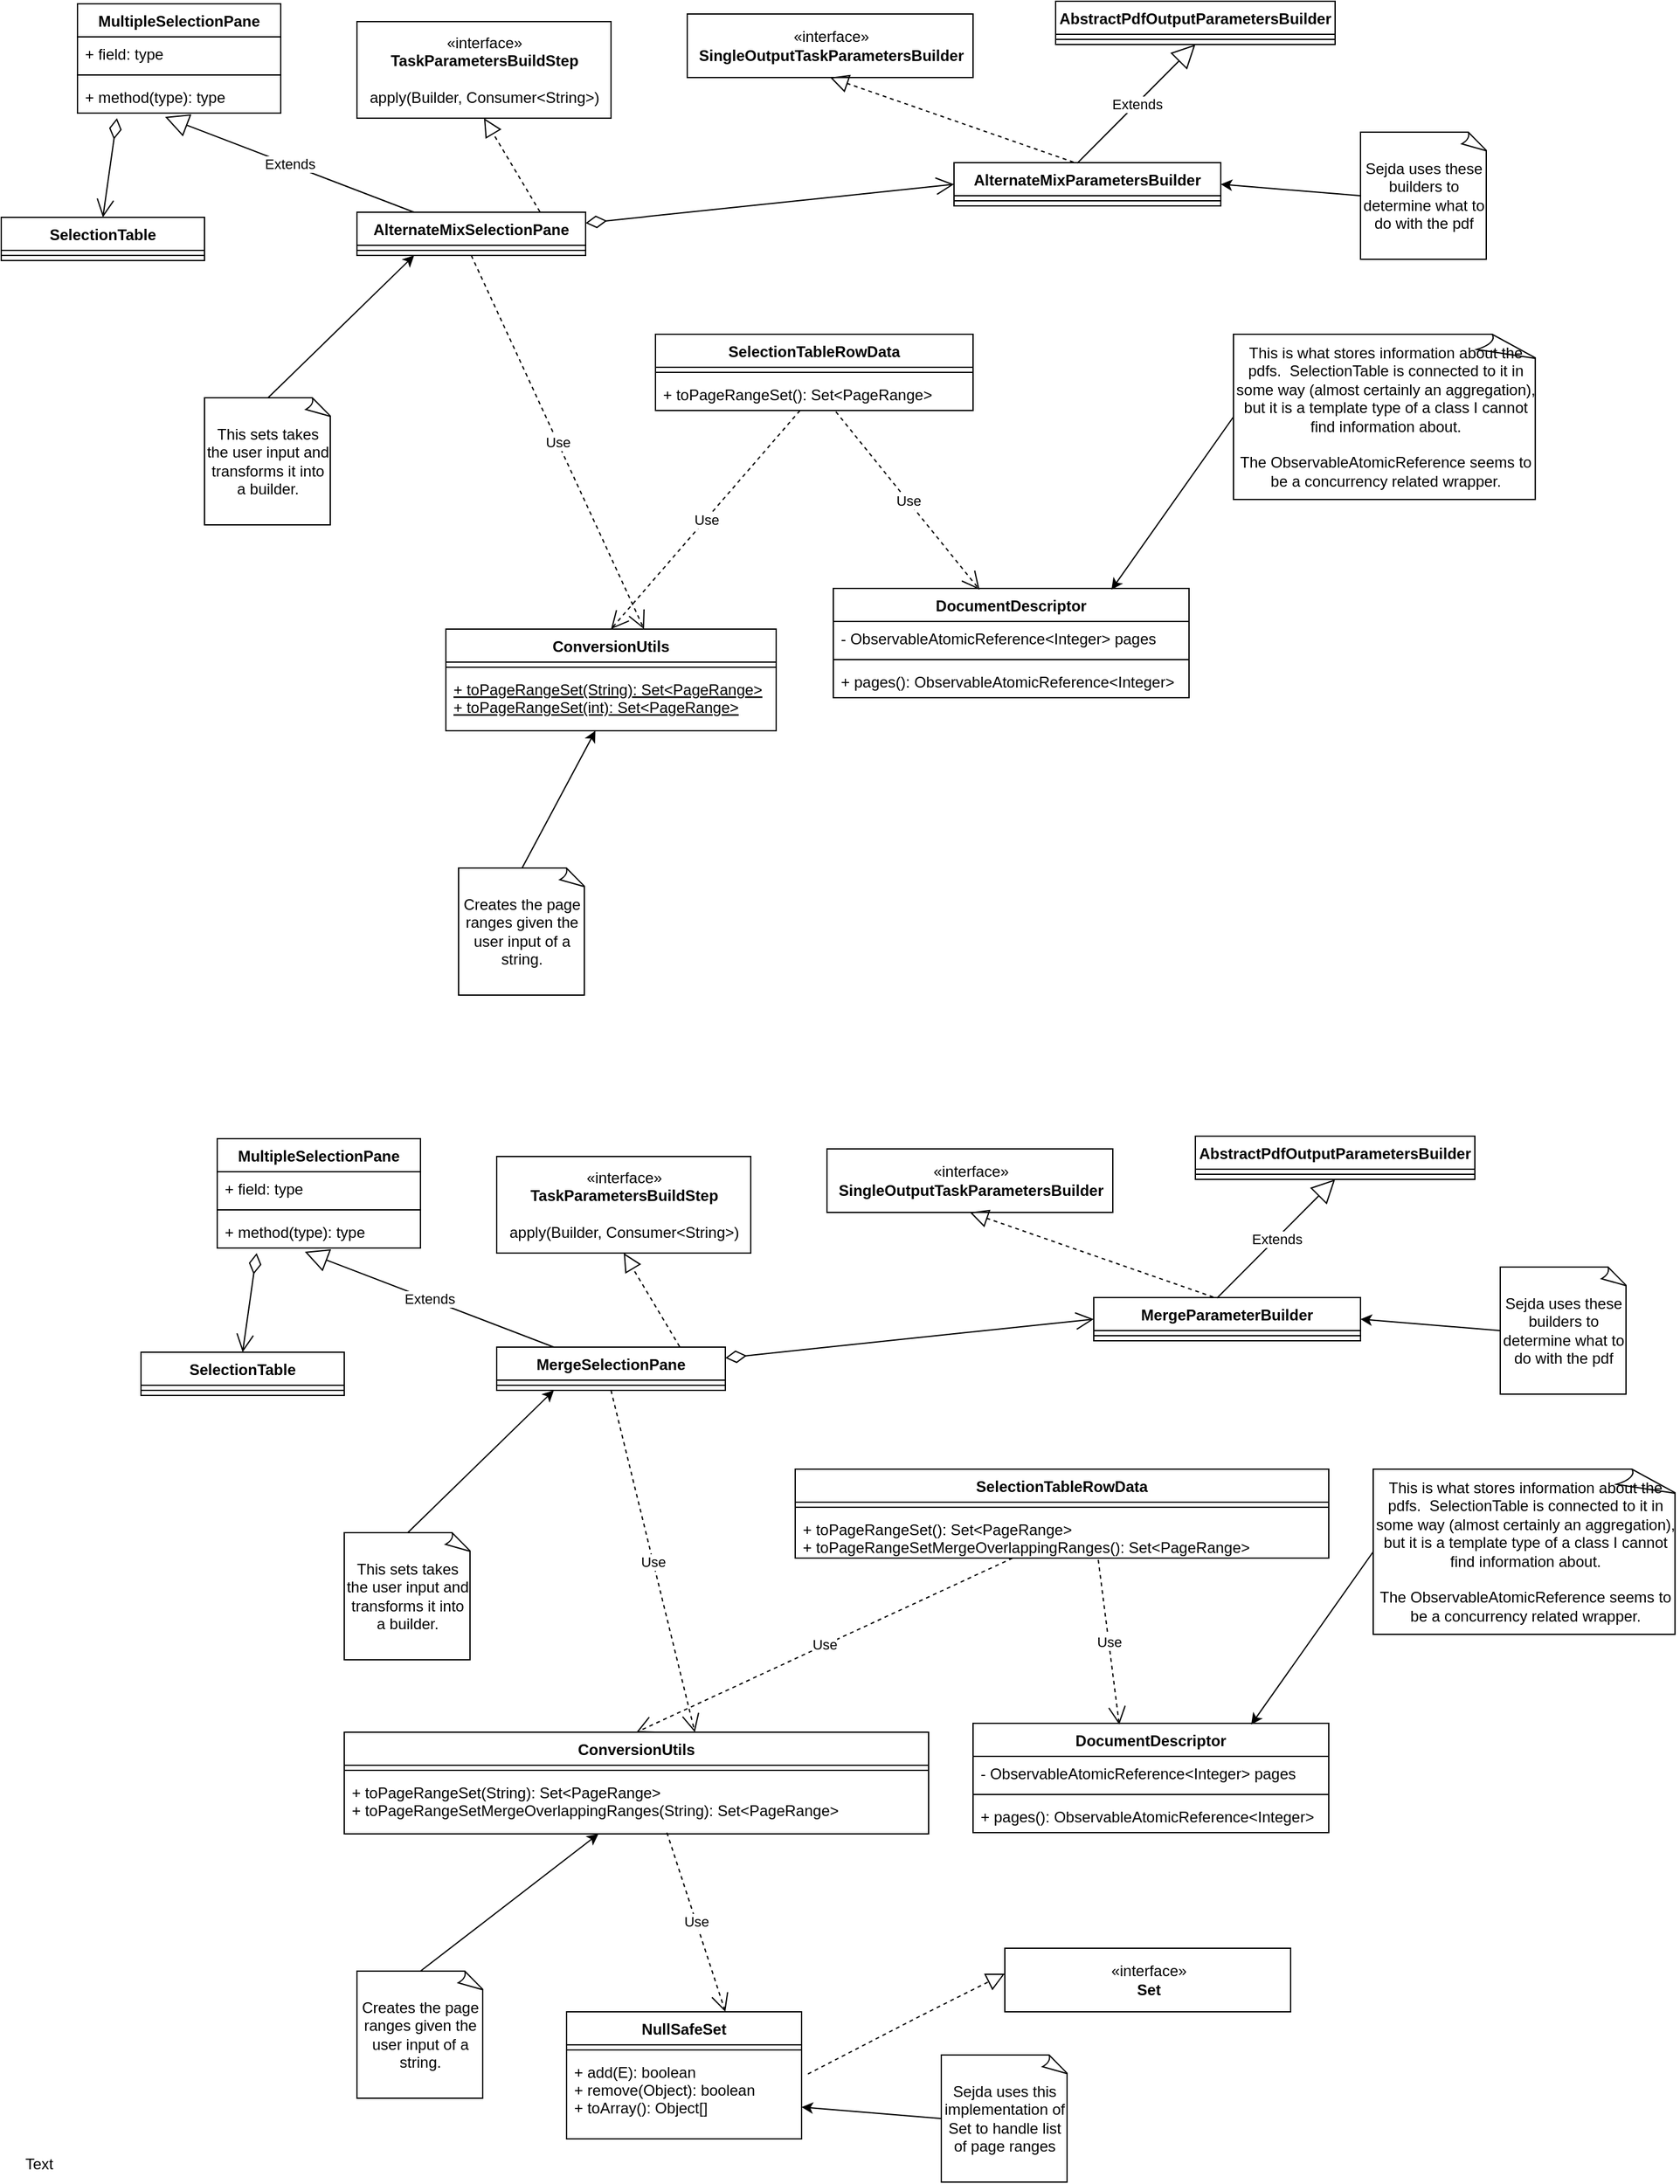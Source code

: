 <mxfile version="10.4.8" type="github"><diagram name="Page-1" id="929967ad-93f9-6ef4-fab6-5d389245f69c"><mxGraphModel dx="1327" dy="778" grid="1" gridSize="10" guides="1" tooltips="1" connect="1" arrows="1" fold="1" page="1" pageScale="1.5" pageWidth="1169" pageHeight="826" background="none" math="0" shadow="0"><root><mxCell id="0" style=";html=1;"/><mxCell id="1" style=";html=1;" parent="0"/><mxCell id="JC7nmYQ6PEICB20EiKwY-1" value="AlternateMixSelectionPane" style="swimlane;fontStyle=1;align=center;verticalAlign=top;childLayout=stackLayout;horizontal=1;startSize=26;horizontalStack=0;resizeParent=1;resizeParentMax=0;resizeLast=0;collapsible=1;marginBottom=0;" parent="1" vertex="1"><mxGeometry x="280" y="254" width="180" height="34" as="geometry"/></mxCell><mxCell id="JC7nmYQ6PEICB20EiKwY-3" value="" style="line;strokeWidth=1;fillColor=none;align=left;verticalAlign=middle;spacingTop=-1;spacingLeft=3;spacingRight=3;rotatable=0;labelPosition=right;points=[];portConstraint=eastwest;" parent="JC7nmYQ6PEICB20EiKwY-1" vertex="1"><mxGeometry y="26" width="180" height="8" as="geometry"/></mxCell><mxCell id="JC7nmYQ6PEICB20EiKwY-5" value="MultipleSelectionPane" style="swimlane;fontStyle=1;align=center;verticalAlign=top;childLayout=stackLayout;horizontal=1;startSize=26;horizontalStack=0;resizeParent=1;resizeParentMax=0;resizeLast=0;collapsible=1;marginBottom=0;" parent="1" vertex="1"><mxGeometry x="60" y="90" width="160" height="86" as="geometry"/></mxCell><mxCell id="JC7nmYQ6PEICB20EiKwY-6" value="+ field: type" style="text;strokeColor=none;fillColor=none;align=left;verticalAlign=top;spacingLeft=4;spacingRight=4;overflow=hidden;rotatable=0;points=[[0,0.5],[1,0.5]];portConstraint=eastwest;" parent="JC7nmYQ6PEICB20EiKwY-5" vertex="1"><mxGeometry y="26" width="160" height="26" as="geometry"/></mxCell><mxCell id="JC7nmYQ6PEICB20EiKwY-7" value="" style="line;strokeWidth=1;fillColor=none;align=left;verticalAlign=middle;spacingTop=-1;spacingLeft=3;spacingRight=3;rotatable=0;labelPosition=right;points=[];portConstraint=eastwest;" parent="JC7nmYQ6PEICB20EiKwY-5" vertex="1"><mxGeometry y="52" width="160" height="8" as="geometry"/></mxCell><mxCell id="JC7nmYQ6PEICB20EiKwY-8" value="+ method(type): type" style="text;strokeColor=none;fillColor=none;align=left;verticalAlign=top;spacingLeft=4;spacingRight=4;overflow=hidden;rotatable=0;points=[[0,0.5],[1,0.5]];portConstraint=eastwest;" parent="JC7nmYQ6PEICB20EiKwY-5" vertex="1"><mxGeometry y="60" width="160" height="26" as="geometry"/></mxCell><mxCell id="JC7nmYQ6PEICB20EiKwY-13" value="AlternateMixParametersBuilder" style="swimlane;fontStyle=1;align=center;verticalAlign=top;childLayout=stackLayout;horizontal=1;startSize=26;horizontalStack=0;resizeParent=1;resizeParentMax=0;resizeLast=0;collapsible=1;marginBottom=0;" parent="1" vertex="1"><mxGeometry x="750" y="215" width="210" height="34" as="geometry"/></mxCell><mxCell id="JC7nmYQ6PEICB20EiKwY-15" value="" style="line;strokeWidth=1;fillColor=none;align=left;verticalAlign=middle;spacingTop=-1;spacingLeft=3;spacingRight=3;rotatable=0;labelPosition=right;points=[];portConstraint=eastwest;" parent="JC7nmYQ6PEICB20EiKwY-13" vertex="1"><mxGeometry y="26" width="210" height="8" as="geometry"/></mxCell><mxCell id="JC7nmYQ6PEICB20EiKwY-21" value="ConversionUtils" style="swimlane;fontStyle=1;align=center;verticalAlign=top;childLayout=stackLayout;horizontal=1;startSize=26;horizontalStack=0;resizeParent=1;resizeParentMax=0;resizeLast=0;collapsible=1;marginBottom=0;" parent="1" vertex="1"><mxGeometry x="350" y="582" width="260" height="80" as="geometry"/></mxCell><mxCell id="JC7nmYQ6PEICB20EiKwY-23" value="" style="line;strokeWidth=1;fillColor=none;align=left;verticalAlign=middle;spacingTop=-1;spacingLeft=3;spacingRight=3;rotatable=0;labelPosition=right;points=[];portConstraint=eastwest;" parent="JC7nmYQ6PEICB20EiKwY-21" vertex="1"><mxGeometry y="26" width="260" height="8" as="geometry"/></mxCell><mxCell id="JC7nmYQ6PEICB20EiKwY-24" value="+ toPageRangeSet(String): Set&lt;PageRange&gt;&#xA;+ toPageRangeSet(int): Set&lt;PageRange&gt;&#xA;" style="text;strokeColor=none;fillColor=none;align=left;verticalAlign=top;spacingLeft=4;spacingRight=4;overflow=hidden;rotatable=0;points=[[0,0.5],[1,0.5]];portConstraint=eastwest;fontStyle=4" parent="JC7nmYQ6PEICB20EiKwY-21" vertex="1"><mxGeometry y="34" width="260" height="46" as="geometry"/></mxCell><mxCell id="JC7nmYQ6PEICB20EiKwY-37" value="AbstractPdfOutputParametersBuilder" style="swimlane;fontStyle=1;align=center;verticalAlign=top;childLayout=stackLayout;horizontal=1;startSize=26;horizontalStack=0;resizeParent=1;resizeParentMax=0;resizeLast=0;collapsible=1;marginBottom=0;" parent="1" vertex="1"><mxGeometry x="830" y="88" width="220" height="34" as="geometry"><mxRectangle x="360" y="387" width="230" height="26" as="alternateBounds"/></mxGeometry></mxCell><mxCell id="JC7nmYQ6PEICB20EiKwY-39" value="" style="line;strokeWidth=1;fillColor=none;align=left;verticalAlign=middle;spacingTop=-1;spacingLeft=3;spacingRight=3;rotatable=0;labelPosition=right;points=[];portConstraint=eastwest;" parent="JC7nmYQ6PEICB20EiKwY-37" vertex="1"><mxGeometry y="26" width="220" height="8" as="geometry"/></mxCell><mxCell id="JC7nmYQ6PEICB20EiKwY-41" value="SelectionTableRowData" style="swimlane;fontStyle=1;align=center;verticalAlign=top;childLayout=stackLayout;horizontal=1;startSize=26;horizontalStack=0;resizeParent=1;resizeParentMax=0;resizeLast=0;collapsible=1;marginBottom=0;" parent="1" vertex="1"><mxGeometry x="515" y="350" width="250" height="60" as="geometry"/></mxCell><mxCell id="JC7nmYQ6PEICB20EiKwY-43" value="" style="line;strokeWidth=1;fillColor=none;align=left;verticalAlign=middle;spacingTop=-1;spacingLeft=3;spacingRight=3;rotatable=0;labelPosition=right;points=[];portConstraint=eastwest;" parent="JC7nmYQ6PEICB20EiKwY-41" vertex="1"><mxGeometry y="26" width="250" height="8" as="geometry"/></mxCell><mxCell id="JC7nmYQ6PEICB20EiKwY-44" value="+ toPageRangeSet(): Set&lt;PageRange&gt;" style="text;strokeColor=none;fillColor=none;align=left;verticalAlign=top;spacingLeft=4;spacingRight=4;overflow=hidden;rotatable=0;points=[[0,0.5],[1,0.5]];portConstraint=eastwest;" parent="JC7nmYQ6PEICB20EiKwY-41" vertex="1"><mxGeometry y="34" width="250" height="26" as="geometry"/></mxCell><mxCell id="JC7nmYQ6PEICB20EiKwY-45" value="SelectionTable" style="swimlane;fontStyle=1;align=center;verticalAlign=top;childLayout=stackLayout;horizontal=1;startSize=26;horizontalStack=0;resizeParent=1;resizeParentMax=0;resizeLast=0;collapsible=1;marginBottom=0;" parent="1" vertex="1"><mxGeometry y="258" width="160" height="34" as="geometry"/></mxCell><mxCell id="JC7nmYQ6PEICB20EiKwY-47" value="" style="line;strokeWidth=1;fillColor=none;align=left;verticalAlign=middle;spacingTop=-1;spacingLeft=3;spacingRight=3;rotatable=0;labelPosition=right;points=[];portConstraint=eastwest;" parent="JC7nmYQ6PEICB20EiKwY-45" vertex="1"><mxGeometry y="26" width="160" height="8" as="geometry"/></mxCell><mxCell id="JC7nmYQ6PEICB20EiKwY-54" value="Extends" style="endArrow=block;endSize=16;endFill=0;html=1;exitX=0.25;exitY=0;exitDx=0;exitDy=0;entryX=0.431;entryY=1.115;entryDx=0;entryDy=0;entryPerimeter=0;" parent="1" source="JC7nmYQ6PEICB20EiKwY-1" target="JC7nmYQ6PEICB20EiKwY-8" edge="1"><mxGeometry width="160" relative="1" as="geometry"><mxPoint x="140" y="770" as="sourcePoint"/><mxPoint x="90" y="260" as="targetPoint"/></mxGeometry></mxCell><mxCell id="JC7nmYQ6PEICB20EiKwY-55" value="«interface»&lt;br&gt;&lt;b&gt;TaskParametersBuildStep&lt;br&gt;&lt;/b&gt;&lt;br&gt;apply(Builder, Consumer&amp;lt;String&amp;gt;)&lt;br&gt;" style="html=1;" parent="1" vertex="1"><mxGeometry x="280" y="104" width="200" height="76" as="geometry"/></mxCell><mxCell id="JC7nmYQ6PEICB20EiKwY-56" value="" style="endArrow=block;dashed=1;endFill=0;endSize=12;html=1;entryX=0.5;entryY=1;entryDx=0;entryDy=0;exitX=0.8;exitY=-0.012;exitDx=0;exitDy=0;exitPerimeter=0;" parent="1" source="JC7nmYQ6PEICB20EiKwY-1" target="JC7nmYQ6PEICB20EiKwY-55" edge="1"><mxGeometry width="160" relative="1" as="geometry"><mxPoint x="220" y="404" as="sourcePoint"/><mxPoint x="380" y="404" as="targetPoint"/></mxGeometry></mxCell><mxCell id="JC7nmYQ6PEICB20EiKwY-57" value="Extends" style="endArrow=block;endSize=16;endFill=0;html=1;exitX=0.462;exitY=0.012;exitDx=0;exitDy=0;entryX=0.5;entryY=1;entryDx=0;entryDy=0;exitPerimeter=0;" parent="1" source="JC7nmYQ6PEICB20EiKwY-13" target="JC7nmYQ6PEICB20EiKwY-37" edge="1"><mxGeometry width="160" relative="1" as="geometry"><mxPoint x="761" y="224.5" as="sourcePoint"/><mxPoint x="911" y="175" as="targetPoint"/></mxGeometry></mxCell><mxCell id="JC7nmYQ6PEICB20EiKwY-58" value="«interface»&lt;br&gt;&lt;b&gt;SingleOutputTaskParametersBuilder&lt;/b&gt;&lt;br&gt;" style="html=1;" parent="1" vertex="1"><mxGeometry x="540" y="98" width="225" height="50" as="geometry"/></mxCell><mxCell id="JC7nmYQ6PEICB20EiKwY-59" value="" style="endArrow=block;dashed=1;endFill=0;endSize=12;html=1;entryX=0.5;entryY=1;entryDx=0;entryDy=0;exitX=0.448;exitY=-0.012;exitDx=0;exitDy=0;exitPerimeter=0;" parent="1" source="JC7nmYQ6PEICB20EiKwY-13" target="JC7nmYQ6PEICB20EiKwY-58" edge="1"><mxGeometry width="160" relative="1" as="geometry"><mxPoint x="828" y="-50" as="sourcePoint"/><mxPoint x="903" y="-135" as="targetPoint"/></mxGeometry></mxCell><mxCell id="JC7nmYQ6PEICB20EiKwY-60" value="Use" style="endArrow=open;endSize=12;dashed=1;html=1;entryX=0.5;entryY=0;entryDx=0;entryDy=0;" parent="1" source="JC7nmYQ6PEICB20EiKwY-44" target="JC7nmYQ6PEICB20EiKwY-21" edge="1"><mxGeometry width="160" relative="1" as="geometry"><mxPoint x="420" y="1110" as="sourcePoint"/><mxPoint x="580" y="1110" as="targetPoint"/></mxGeometry></mxCell><mxCell id="JC7nmYQ6PEICB20EiKwY-61" value="1" style="endArrow=open;html=1;endSize=12;startArrow=diamondThin;startSize=14;startFill=0;align=left;verticalAlign=bottom;exitX=0.194;exitY=1.154;exitDx=0;exitDy=0;exitPerimeter=0;entryX=0.5;entryY=0;entryDx=0;entryDy=0;noLabel=1;fontColor=none;" parent="1" source="JC7nmYQ6PEICB20EiKwY-8" target="JC7nmYQ6PEICB20EiKwY-45" edge="1"><mxGeometry x="-1" y="3" relative="1" as="geometry"><mxPoint x="30" y="552.5" as="sourcePoint"/><mxPoint x="190" y="552.5" as="targetPoint"/></mxGeometry></mxCell><mxCell id="JC7nmYQ6PEICB20EiKwY-64" value="1" style="endArrow=open;html=1;endSize=12;startArrow=diamondThin;startSize=14;startFill=0;align=left;verticalAlign=bottom;exitX=1;exitY=0.25;exitDx=0;exitDy=0;entryX=0;entryY=0.5;entryDx=0;entryDy=0;noLabel=1;fontColor=none;" parent="1" source="JC7nmYQ6PEICB20EiKwY-1" target="JC7nmYQ6PEICB20EiKwY-13" edge="1"><mxGeometry x="-1" y="3" relative="1" as="geometry"><mxPoint x="461" y="308" as="sourcePoint"/><mxPoint x="747" y="266" as="targetPoint"/></mxGeometry></mxCell><mxCell id="JC7nmYQ6PEICB20EiKwY-65" value="Use" style="endArrow=open;endSize=12;dashed=1;html=1;entryX=0.6;entryY=0;entryDx=0;entryDy=0;exitX=0.5;exitY=1;exitDx=0;exitDy=0;entryPerimeter=0;" parent="1" source="JC7nmYQ6PEICB20EiKwY-1" target="JC7nmYQ6PEICB20EiKwY-21" edge="1"><mxGeometry width="160" relative="1" as="geometry"><mxPoint x="368" y="340" as="sourcePoint"/><mxPoint x="490" y="592" as="targetPoint"/></mxGeometry></mxCell><mxCell id="JC7nmYQ6PEICB20EiKwY-66" value="DocumentDescriptor" style="swimlane;fontStyle=1;align=center;verticalAlign=top;childLayout=stackLayout;horizontal=1;startSize=26;horizontalStack=0;resizeParent=1;resizeParentMax=0;resizeLast=0;collapsible=1;marginBottom=0;fontColor=none;" parent="1" vertex="1"><mxGeometry x="655" y="550" width="280" height="86" as="geometry"/></mxCell><mxCell id="JC7nmYQ6PEICB20EiKwY-67" value="- ObservableAtomicReference&lt;Integer&gt; pages" style="text;strokeColor=none;fillColor=none;align=left;verticalAlign=top;spacingLeft=4;spacingRight=4;overflow=hidden;rotatable=0;points=[[0,0.5],[1,0.5]];portConstraint=eastwest;" parent="JC7nmYQ6PEICB20EiKwY-66" vertex="1"><mxGeometry y="26" width="280" height="26" as="geometry"/></mxCell><mxCell id="JC7nmYQ6PEICB20EiKwY-68" value="" style="line;strokeWidth=1;fillColor=none;align=left;verticalAlign=middle;spacingTop=-1;spacingLeft=3;spacingRight=3;rotatable=0;labelPosition=right;points=[];portConstraint=eastwest;" parent="JC7nmYQ6PEICB20EiKwY-66" vertex="1"><mxGeometry y="52" width="280" height="8" as="geometry"/></mxCell><mxCell id="JC7nmYQ6PEICB20EiKwY-69" value="+ pages(): ObservableAtomicReference&lt;Integer&gt;" style="text;strokeColor=none;fillColor=none;align=left;verticalAlign=top;spacingLeft=4;spacingRight=4;overflow=hidden;rotatable=0;points=[[0,0.5],[1,0.5]];portConstraint=eastwest;" parent="JC7nmYQ6PEICB20EiKwY-66" vertex="1"><mxGeometry y="60" width="280" height="26" as="geometry"/></mxCell><mxCell id="JC7nmYQ6PEICB20EiKwY-70" value="Use" style="endArrow=open;endSize=12;dashed=1;html=1;entryX=0.411;entryY=0.012;entryDx=0;entryDy=0;exitX=0.568;exitY=1.038;exitDx=0;exitDy=0;exitPerimeter=0;entryPerimeter=0;" parent="1" source="JC7nmYQ6PEICB20EiKwY-44" target="JC7nmYQ6PEICB20EiKwY-66" edge="1"><mxGeometry width="160" relative="1" as="geometry"><mxPoint x="638.757" y="420" as="sourcePoint"/><mxPoint x="490" y="592" as="targetPoint"/></mxGeometry></mxCell><mxCell id="JC7nmYQ6PEICB20EiKwY-72" style="edgeStyle=none;rounded=0;orthogonalLoop=1;jettySize=auto;html=1;exitX=0;exitY=0.5;exitDx=0;exitDy=0;exitPerimeter=0;entryX=1;entryY=0.5;entryDx=0;entryDy=0;fontColor=none;" parent="1" source="JC7nmYQ6PEICB20EiKwY-71" target="JC7nmYQ6PEICB20EiKwY-13" edge="1"><mxGeometry relative="1" as="geometry"/></mxCell><mxCell id="JC7nmYQ6PEICB20EiKwY-71" value="Sejda uses these builders to determine what to do with the pdf" style="whiteSpace=wrap;html=1;shape=mxgraph.basic.document;fontColor=none;" parent="1" vertex="1"><mxGeometry x="1070" y="191" width="100" height="100" as="geometry"/></mxCell><mxCell id="JC7nmYQ6PEICB20EiKwY-74" style="edgeStyle=none;rounded=0;orthogonalLoop=1;jettySize=auto;html=1;exitX=0.5;exitY=0;exitDx=0;exitDy=0;exitPerimeter=0;entryX=0.25;entryY=1;entryDx=0;entryDy=0;fontColor=none;" parent="1" source="JC7nmYQ6PEICB20EiKwY-73" target="JC7nmYQ6PEICB20EiKwY-1" edge="1"><mxGeometry relative="1" as="geometry"/></mxCell><mxCell id="JC7nmYQ6PEICB20EiKwY-73" value="This sets takes the user input and transforms it into a builder." style="whiteSpace=wrap;html=1;shape=mxgraph.basic.document;fontColor=none;" parent="1" vertex="1"><mxGeometry x="160" y="400" width="100" height="100" as="geometry"/></mxCell><mxCell id="JC7nmYQ6PEICB20EiKwY-76" style="edgeStyle=none;rounded=0;orthogonalLoop=1;jettySize=auto;html=1;exitX=0;exitY=0.5;exitDx=0;exitDy=0;exitPerimeter=0;entryX=0.782;entryY=0.012;entryDx=0;entryDy=0;fontColor=none;entryPerimeter=0;" parent="1" source="JC7nmYQ6PEICB20EiKwY-75" target="JC7nmYQ6PEICB20EiKwY-66" edge="1"><mxGeometry relative="1" as="geometry"/></mxCell><mxCell id="JC7nmYQ6PEICB20EiKwY-75" value="This is what stores information about the pdfs.&amp;nbsp; SelectionTable is connected to it in some way (almost certainly an aggregation), but it is a template type of a class I cannot find information about.&lt;br&gt;&lt;br&gt;The ObservableAtomicReference seems to be a concurrency related wrapper.&lt;br&gt;" style="whiteSpace=wrap;html=1;shape=mxgraph.basic.document;fontColor=none;" parent="1" vertex="1"><mxGeometry x="970" y="350" width="240" height="130" as="geometry"/></mxCell><mxCell id="JC7nmYQ6PEICB20EiKwY-78" style="edgeStyle=none;rounded=0;orthogonalLoop=1;jettySize=auto;html=1;exitX=0.5;exitY=0;exitDx=0;exitDy=0;exitPerimeter=0;fontColor=none;" parent="1" source="JC7nmYQ6PEICB20EiKwY-77" target="JC7nmYQ6PEICB20EiKwY-24" edge="1"><mxGeometry relative="1" as="geometry"/></mxCell><mxCell id="JC7nmYQ6PEICB20EiKwY-77" value="Creates the page ranges given the user input of a string." style="whiteSpace=wrap;html=1;shape=mxgraph.basic.document;fontColor=none;" parent="1" vertex="1"><mxGeometry x="360" y="770" width="100" height="100" as="geometry"/></mxCell><mxCell id="M6tU0hinmcNkFnvBd7U7-1" value="MergeSelectionPane" style="swimlane;fontStyle=1;align=center;verticalAlign=top;childLayout=stackLayout;horizontal=1;startSize=26;horizontalStack=0;resizeParent=1;resizeParentMax=0;resizeLast=0;collapsible=1;marginBottom=0;" parent="1" vertex="1"><mxGeometry x="390" y="1147" width="180" height="34" as="geometry"><mxRectangle x="390" y="1147" width="160" height="26" as="alternateBounds"/></mxGeometry></mxCell><mxCell id="M6tU0hinmcNkFnvBd7U7-2" value="" style="line;strokeWidth=1;fillColor=none;align=left;verticalAlign=middle;spacingTop=-1;spacingLeft=3;spacingRight=3;rotatable=0;labelPosition=right;points=[];portConstraint=eastwest;" parent="M6tU0hinmcNkFnvBd7U7-1" vertex="1"><mxGeometry y="26" width="180" height="8" as="geometry"/></mxCell><mxCell id="M6tU0hinmcNkFnvBd7U7-3" value="MultipleSelectionPane" style="swimlane;fontStyle=1;align=center;verticalAlign=top;childLayout=stackLayout;horizontal=1;startSize=26;horizontalStack=0;resizeParent=1;resizeParentMax=0;resizeLast=0;collapsible=1;marginBottom=0;" parent="1" vertex="1"><mxGeometry x="170" y="983" width="160" height="86" as="geometry"/></mxCell><mxCell id="M6tU0hinmcNkFnvBd7U7-4" value="+ field: type" style="text;strokeColor=none;fillColor=none;align=left;verticalAlign=top;spacingLeft=4;spacingRight=4;overflow=hidden;rotatable=0;points=[[0,0.5],[1,0.5]];portConstraint=eastwest;" parent="M6tU0hinmcNkFnvBd7U7-3" vertex="1"><mxGeometry y="26" width="160" height="26" as="geometry"/></mxCell><mxCell id="M6tU0hinmcNkFnvBd7U7-5" value="" style="line;strokeWidth=1;fillColor=none;align=left;verticalAlign=middle;spacingTop=-1;spacingLeft=3;spacingRight=3;rotatable=0;labelPosition=right;points=[];portConstraint=eastwest;" parent="M6tU0hinmcNkFnvBd7U7-3" vertex="1"><mxGeometry y="52" width="160" height="8" as="geometry"/></mxCell><mxCell id="M6tU0hinmcNkFnvBd7U7-6" value="+ method(type): type" style="text;strokeColor=none;fillColor=none;align=left;verticalAlign=top;spacingLeft=4;spacingRight=4;overflow=hidden;rotatable=0;points=[[0,0.5],[1,0.5]];portConstraint=eastwest;" parent="M6tU0hinmcNkFnvBd7U7-3" vertex="1"><mxGeometry y="60" width="160" height="26" as="geometry"/></mxCell><mxCell id="M6tU0hinmcNkFnvBd7U7-7" value="MergeParameterBuilder" style="swimlane;fontStyle=1;align=center;verticalAlign=top;childLayout=stackLayout;horizontal=1;startSize=26;horizontalStack=0;resizeParent=1;resizeParentMax=0;resizeLast=0;collapsible=1;marginBottom=0;" parent="1" vertex="1"><mxGeometry x="860" y="1108" width="210" height="34" as="geometry"/></mxCell><mxCell id="M6tU0hinmcNkFnvBd7U7-8" value="" style="line;strokeWidth=1;fillColor=none;align=left;verticalAlign=middle;spacingTop=-1;spacingLeft=3;spacingRight=3;rotatable=0;labelPosition=right;points=[];portConstraint=eastwest;" parent="M6tU0hinmcNkFnvBd7U7-7" vertex="1"><mxGeometry y="26" width="210" height="8" as="geometry"/></mxCell><mxCell id="M6tU0hinmcNkFnvBd7U7-9" value="ConversionUtils" style="swimlane;fontStyle=1;align=center;verticalAlign=top;childLayout=stackLayout;horizontal=1;startSize=26;horizontalStack=0;resizeParent=1;resizeParentMax=0;resizeLast=0;collapsible=1;marginBottom=0;" parent="1" vertex="1"><mxGeometry x="270" y="1450" width="460" height="80" as="geometry"/></mxCell><mxCell id="M6tU0hinmcNkFnvBd7U7-10" value="" style="line;strokeWidth=1;fillColor=none;align=left;verticalAlign=middle;spacingTop=-1;spacingLeft=3;spacingRight=3;rotatable=0;labelPosition=right;points=[];portConstraint=eastwest;" parent="M6tU0hinmcNkFnvBd7U7-9" vertex="1"><mxGeometry y="26" width="460" height="8" as="geometry"/></mxCell><mxCell id="M6tU0hinmcNkFnvBd7U7-11" value="+ toPageRangeSet(String): Set&lt;PageRange&gt;&#xA;+ toPageRangeSetMergeOverlappingRanges(String): Set&lt;PageRange&gt;&#xA;" style="text;strokeColor=none;fillColor=none;align=left;verticalAlign=top;spacingLeft=4;spacingRight=4;overflow=hidden;rotatable=0;points=[[0,0.5],[1,0.5]];portConstraint=eastwest;fontStyle=0" parent="M6tU0hinmcNkFnvBd7U7-9" vertex="1"><mxGeometry y="34" width="460" height="46" as="geometry"/></mxCell><mxCell id="M6tU0hinmcNkFnvBd7U7-12" value="AbstractPdfOutputParametersBuilder" style="swimlane;fontStyle=1;align=center;verticalAlign=top;childLayout=stackLayout;horizontal=1;startSize=26;horizontalStack=0;resizeParent=1;resizeParentMax=0;resizeLast=0;collapsible=1;marginBottom=0;" parent="1" vertex="1"><mxGeometry x="940" y="981" width="220" height="34" as="geometry"><mxRectangle x="360" y="387" width="230" height="26" as="alternateBounds"/></mxGeometry></mxCell><mxCell id="M6tU0hinmcNkFnvBd7U7-13" value="" style="line;strokeWidth=1;fillColor=none;align=left;verticalAlign=middle;spacingTop=-1;spacingLeft=3;spacingRight=3;rotatable=0;labelPosition=right;points=[];portConstraint=eastwest;" parent="M6tU0hinmcNkFnvBd7U7-12" vertex="1"><mxGeometry y="26" width="220" height="8" as="geometry"/></mxCell><mxCell id="M6tU0hinmcNkFnvBd7U7-14" value="SelectionTableRowData" style="swimlane;fontStyle=1;align=center;verticalAlign=top;childLayout=stackLayout;horizontal=1;startSize=26;horizontalStack=0;resizeParent=1;resizeParentMax=0;resizeLast=0;collapsible=1;marginBottom=0;" parent="1" vertex="1"><mxGeometry x="625" y="1243" width="420" height="70" as="geometry"/></mxCell><mxCell id="M6tU0hinmcNkFnvBd7U7-15" value="" style="line;strokeWidth=1;fillColor=none;align=left;verticalAlign=middle;spacingTop=-1;spacingLeft=3;spacingRight=3;rotatable=0;labelPosition=right;points=[];portConstraint=eastwest;" parent="M6tU0hinmcNkFnvBd7U7-14" vertex="1"><mxGeometry y="26" width="420" height="8" as="geometry"/></mxCell><mxCell id="M6tU0hinmcNkFnvBd7U7-16" value="+ toPageRangeSet(): Set&lt;PageRange&gt;&#xA;+ toPageRangeSetMergeOverlappingRanges(): Set&lt;PageRange&gt;" style="text;strokeColor=none;fillColor=none;align=left;verticalAlign=top;spacingLeft=4;spacingRight=4;overflow=hidden;rotatable=0;points=[[0,0.5],[1,0.5]];portConstraint=eastwest;" parent="M6tU0hinmcNkFnvBd7U7-14" vertex="1"><mxGeometry y="34" width="420" height="36" as="geometry"/></mxCell><mxCell id="M6tU0hinmcNkFnvBd7U7-17" value="SelectionTable" style="swimlane;fontStyle=1;align=center;verticalAlign=top;childLayout=stackLayout;horizontal=1;startSize=26;horizontalStack=0;resizeParent=1;resizeParentMax=0;resizeLast=0;collapsible=1;marginBottom=0;" parent="1" vertex="1"><mxGeometry x="110" y="1151" width="160" height="34" as="geometry"/></mxCell><mxCell id="M6tU0hinmcNkFnvBd7U7-18" value="" style="line;strokeWidth=1;fillColor=none;align=left;verticalAlign=middle;spacingTop=-1;spacingLeft=3;spacingRight=3;rotatable=0;labelPosition=right;points=[];portConstraint=eastwest;" parent="M6tU0hinmcNkFnvBd7U7-17" vertex="1"><mxGeometry y="26" width="160" height="8" as="geometry"/></mxCell><mxCell id="M6tU0hinmcNkFnvBd7U7-19" value="Extends" style="endArrow=block;endSize=16;endFill=0;html=1;exitX=0.25;exitY=0;exitDx=0;exitDy=0;entryX=0.431;entryY=1.115;entryDx=0;entryDy=0;entryPerimeter=0;" parent="1" source="M6tU0hinmcNkFnvBd7U7-1" target="M6tU0hinmcNkFnvBd7U7-6" edge="1"><mxGeometry width="160" relative="1" as="geometry"><mxPoint x="250" y="1663" as="sourcePoint"/><mxPoint x="200" y="1153" as="targetPoint"/></mxGeometry></mxCell><mxCell id="M6tU0hinmcNkFnvBd7U7-20" value="«interface»&lt;br&gt;&lt;b&gt;TaskParametersBuildStep&lt;br&gt;&lt;/b&gt;&lt;br&gt;apply(Builder, Consumer&amp;lt;String&amp;gt;)&lt;br&gt;" style="html=1;" parent="1" vertex="1"><mxGeometry x="390" y="997" width="200" height="76" as="geometry"/></mxCell><mxCell id="M6tU0hinmcNkFnvBd7U7-21" value="" style="endArrow=block;dashed=1;endFill=0;endSize=12;html=1;entryX=0.5;entryY=1;entryDx=0;entryDy=0;exitX=0.8;exitY=-0.012;exitDx=0;exitDy=0;exitPerimeter=0;" parent="1" source="M6tU0hinmcNkFnvBd7U7-1" target="M6tU0hinmcNkFnvBd7U7-20" edge="1"><mxGeometry width="160" relative="1" as="geometry"><mxPoint x="330" y="1297" as="sourcePoint"/><mxPoint x="490" y="1297" as="targetPoint"/></mxGeometry></mxCell><mxCell id="M6tU0hinmcNkFnvBd7U7-22" value="Extends" style="endArrow=block;endSize=16;endFill=0;html=1;exitX=0.462;exitY=0.012;exitDx=0;exitDy=0;entryX=0.5;entryY=1;entryDx=0;entryDy=0;exitPerimeter=0;" parent="1" source="M6tU0hinmcNkFnvBd7U7-7" target="M6tU0hinmcNkFnvBd7U7-12" edge="1"><mxGeometry width="160" relative="1" as="geometry"><mxPoint x="871" y="1117.5" as="sourcePoint"/><mxPoint x="1021" y="1068" as="targetPoint"/></mxGeometry></mxCell><mxCell id="M6tU0hinmcNkFnvBd7U7-23" value="«interface»&lt;br&gt;&lt;b&gt;SingleOutputTaskParametersBuilder&lt;/b&gt;&lt;br&gt;" style="html=1;" parent="1" vertex="1"><mxGeometry x="650" y="991" width="225" height="50" as="geometry"/></mxCell><mxCell id="M6tU0hinmcNkFnvBd7U7-24" value="" style="endArrow=block;dashed=1;endFill=0;endSize=12;html=1;entryX=0.5;entryY=1;entryDx=0;entryDy=0;exitX=0.448;exitY=-0.012;exitDx=0;exitDy=0;exitPerimeter=0;" parent="1" source="M6tU0hinmcNkFnvBd7U7-7" target="M6tU0hinmcNkFnvBd7U7-23" edge="1"><mxGeometry width="160" relative="1" as="geometry"><mxPoint x="938" y="843" as="sourcePoint"/><mxPoint x="1013" y="758" as="targetPoint"/></mxGeometry></mxCell><mxCell id="M6tU0hinmcNkFnvBd7U7-25" value="Use" style="endArrow=open;endSize=12;dashed=1;html=1;entryX=0.5;entryY=0;entryDx=0;entryDy=0;" parent="1" source="M6tU0hinmcNkFnvBd7U7-16" target="M6tU0hinmcNkFnvBd7U7-9" edge="1"><mxGeometry width="160" relative="1" as="geometry"><mxPoint x="530" y="2003" as="sourcePoint"/><mxPoint x="690" y="2003" as="targetPoint"/></mxGeometry></mxCell><mxCell id="M6tU0hinmcNkFnvBd7U7-26" value="1" style="endArrow=open;html=1;endSize=12;startArrow=diamondThin;startSize=14;startFill=0;align=left;verticalAlign=bottom;exitX=0.194;exitY=1.154;exitDx=0;exitDy=0;exitPerimeter=0;entryX=0.5;entryY=0;entryDx=0;entryDy=0;noLabel=1;fontColor=none;" parent="1" source="M6tU0hinmcNkFnvBd7U7-6" target="M6tU0hinmcNkFnvBd7U7-17" edge="1"><mxGeometry x="-1" y="3" relative="1" as="geometry"><mxPoint x="140" y="1445.5" as="sourcePoint"/><mxPoint x="300" y="1445.5" as="targetPoint"/></mxGeometry></mxCell><mxCell id="M6tU0hinmcNkFnvBd7U7-27" value="1" style="endArrow=open;html=1;endSize=12;startArrow=diamondThin;startSize=14;startFill=0;align=left;verticalAlign=bottom;exitX=1;exitY=0.25;exitDx=0;exitDy=0;entryX=0;entryY=0.5;entryDx=0;entryDy=0;noLabel=1;fontColor=none;" parent="1" source="M6tU0hinmcNkFnvBd7U7-1" target="M6tU0hinmcNkFnvBd7U7-7" edge="1"><mxGeometry x="-1" y="3" relative="1" as="geometry"><mxPoint x="571" y="1201" as="sourcePoint"/><mxPoint x="857" y="1159" as="targetPoint"/></mxGeometry></mxCell><mxCell id="M6tU0hinmcNkFnvBd7U7-28" value="Use" style="endArrow=open;endSize=12;dashed=1;html=1;entryX=0.6;entryY=0;entryDx=0;entryDy=0;exitX=0.5;exitY=1;exitDx=0;exitDy=0;entryPerimeter=0;" parent="1" source="M6tU0hinmcNkFnvBd7U7-1" target="M6tU0hinmcNkFnvBd7U7-9" edge="1"><mxGeometry width="160" relative="1" as="geometry"><mxPoint x="478" y="1233" as="sourcePoint"/><mxPoint x="600" y="1485" as="targetPoint"/></mxGeometry></mxCell><mxCell id="M6tU0hinmcNkFnvBd7U7-29" value="DocumentDescriptor" style="swimlane;fontStyle=1;align=center;verticalAlign=top;childLayout=stackLayout;horizontal=1;startSize=26;horizontalStack=0;resizeParent=1;resizeParentMax=0;resizeLast=0;collapsible=1;marginBottom=0;fontColor=none;" parent="1" vertex="1"><mxGeometry x="765" y="1443" width="280" height="86" as="geometry"/></mxCell><mxCell id="M6tU0hinmcNkFnvBd7U7-30" value="- ObservableAtomicReference&lt;Integer&gt; pages" style="text;strokeColor=none;fillColor=none;align=left;verticalAlign=top;spacingLeft=4;spacingRight=4;overflow=hidden;rotatable=0;points=[[0,0.5],[1,0.5]];portConstraint=eastwest;" parent="M6tU0hinmcNkFnvBd7U7-29" vertex="1"><mxGeometry y="26" width="280" height="26" as="geometry"/></mxCell><mxCell id="M6tU0hinmcNkFnvBd7U7-31" value="" style="line;strokeWidth=1;fillColor=none;align=left;verticalAlign=middle;spacingTop=-1;spacingLeft=3;spacingRight=3;rotatable=0;labelPosition=right;points=[];portConstraint=eastwest;" parent="M6tU0hinmcNkFnvBd7U7-29" vertex="1"><mxGeometry y="52" width="280" height="8" as="geometry"/></mxCell><mxCell id="M6tU0hinmcNkFnvBd7U7-32" value="+ pages(): ObservableAtomicReference&lt;Integer&gt;" style="text;strokeColor=none;fillColor=none;align=left;verticalAlign=top;spacingLeft=4;spacingRight=4;overflow=hidden;rotatable=0;points=[[0,0.5],[1,0.5]];portConstraint=eastwest;" parent="M6tU0hinmcNkFnvBd7U7-29" vertex="1"><mxGeometry y="60" width="280" height="26" as="geometry"/></mxCell><mxCell id="M6tU0hinmcNkFnvBd7U7-33" value="Use" style="endArrow=open;endSize=12;dashed=1;html=1;entryX=0.411;entryY=0.012;entryDx=0;entryDy=0;exitX=0.568;exitY=1.038;exitDx=0;exitDy=0;exitPerimeter=0;entryPerimeter=0;" parent="1" source="M6tU0hinmcNkFnvBd7U7-16" target="M6tU0hinmcNkFnvBd7U7-29" edge="1"><mxGeometry width="160" relative="1" as="geometry"><mxPoint x="748.757" y="1313" as="sourcePoint"/><mxPoint x="600" y="1485" as="targetPoint"/></mxGeometry></mxCell><mxCell id="M6tU0hinmcNkFnvBd7U7-34" style="edgeStyle=none;rounded=0;orthogonalLoop=1;jettySize=auto;html=1;exitX=0;exitY=0.5;exitDx=0;exitDy=0;exitPerimeter=0;entryX=1;entryY=0.5;entryDx=0;entryDy=0;fontColor=none;" parent="1" source="M6tU0hinmcNkFnvBd7U7-35" target="M6tU0hinmcNkFnvBd7U7-7" edge="1"><mxGeometry relative="1" as="geometry"/></mxCell><mxCell id="M6tU0hinmcNkFnvBd7U7-35" value="Sejda uses these builders to determine what to do with the pdf" style="whiteSpace=wrap;html=1;shape=mxgraph.basic.document;fontColor=none;" parent="1" vertex="1"><mxGeometry x="1180" y="1084" width="100" height="100" as="geometry"/></mxCell><mxCell id="M6tU0hinmcNkFnvBd7U7-36" style="edgeStyle=none;rounded=0;orthogonalLoop=1;jettySize=auto;html=1;exitX=0.5;exitY=0;exitDx=0;exitDy=0;exitPerimeter=0;entryX=0.25;entryY=1;entryDx=0;entryDy=0;fontColor=none;" parent="1" source="M6tU0hinmcNkFnvBd7U7-37" target="M6tU0hinmcNkFnvBd7U7-1" edge="1"><mxGeometry relative="1" as="geometry"/></mxCell><mxCell id="M6tU0hinmcNkFnvBd7U7-37" value="This sets takes the user input and transforms it into a builder." style="whiteSpace=wrap;html=1;shape=mxgraph.basic.document;fontColor=none;" parent="1" vertex="1"><mxGeometry x="270" y="1293" width="100" height="100" as="geometry"/></mxCell><mxCell id="M6tU0hinmcNkFnvBd7U7-38" style="edgeStyle=none;rounded=0;orthogonalLoop=1;jettySize=auto;html=1;exitX=0;exitY=0.5;exitDx=0;exitDy=0;exitPerimeter=0;entryX=0.782;entryY=0.012;entryDx=0;entryDy=0;fontColor=none;entryPerimeter=0;" parent="1" source="M6tU0hinmcNkFnvBd7U7-39" target="M6tU0hinmcNkFnvBd7U7-29" edge="1"><mxGeometry relative="1" as="geometry"/></mxCell><mxCell id="M6tU0hinmcNkFnvBd7U7-39" value="This is what stores information about the pdfs.&amp;nbsp; SelectionTable is connected to it in some way (almost certainly an aggregation), but it is a template type of a class I cannot find information about.&lt;br&gt;&lt;br&gt;The ObservableAtomicReference seems to be a concurrency related wrapper.&lt;br&gt;" style="whiteSpace=wrap;html=1;shape=mxgraph.basic.document;fontColor=none;" parent="1" vertex="1"><mxGeometry x="1080" y="1243" width="240" height="130" as="geometry"/></mxCell><mxCell id="M6tU0hinmcNkFnvBd7U7-40" style="edgeStyle=none;rounded=0;orthogonalLoop=1;jettySize=auto;html=1;exitX=0.5;exitY=0;exitDx=0;exitDy=0;exitPerimeter=0;fontColor=none;" parent="1" source="M6tU0hinmcNkFnvBd7U7-41" target="M6tU0hinmcNkFnvBd7U7-11" edge="1"><mxGeometry relative="1" as="geometry"/></mxCell><mxCell id="M6tU0hinmcNkFnvBd7U7-41" value="Creates the page ranges given the user input of a string." style="whiteSpace=wrap;html=1;shape=mxgraph.basic.document;fontColor=none;" parent="1" vertex="1"><mxGeometry x="280" y="1638" width="100" height="100" as="geometry"/></mxCell><mxCell id="fO8iZp4ryIN1RsqVe5Ly-2" value="Text" style="text;html=1;strokeColor=none;fillColor=none;align=center;verticalAlign=middle;whiteSpace=wrap;rounded=0;" vertex="1" parent="1"><mxGeometry x="10" y="1780" width="40" height="20" as="geometry"/></mxCell><mxCell id="fO8iZp4ryIN1RsqVe5Ly-5" value="Use" style="endArrow=open;endSize=12;dashed=1;html=1;exitX=0.5;exitY=1;exitDx=0;exitDy=0;" edge="1" parent="1"><mxGeometry width="160" relative="1" as="geometry"><mxPoint x="524" y="1529" as="sourcePoint"/><mxPoint x="570" y="1670" as="targetPoint"/></mxGeometry></mxCell><mxCell id="fO8iZp4ryIN1RsqVe5Ly-10" value="NullSafeSet" style="swimlane;fontStyle=1;align=center;verticalAlign=top;childLayout=stackLayout;horizontal=1;startSize=26;horizontalStack=0;resizeParent=1;resizeParentMax=0;resizeLast=0;collapsible=1;marginBottom=0;" vertex="1" parent="1"><mxGeometry x="445" y="1670" width="185" height="100" as="geometry"/></mxCell><mxCell id="fO8iZp4ryIN1RsqVe5Ly-11" value="" style="line;strokeWidth=1;fillColor=none;align=left;verticalAlign=middle;spacingTop=-1;spacingLeft=3;spacingRight=3;rotatable=0;labelPosition=right;points=[];portConstraint=eastwest;" vertex="1" parent="fO8iZp4ryIN1RsqVe5Ly-10"><mxGeometry y="26" width="185" height="8" as="geometry"/></mxCell><mxCell id="fO8iZp4ryIN1RsqVe5Ly-12" value="+ add(E): boolean&#xA;+ remove(Object): boolean&#xA;+ toArray(): Object[]&#xA;&#xA;" style="text;strokeColor=none;fillColor=none;align=left;verticalAlign=top;spacingLeft=4;spacingRight=4;overflow=hidden;rotatable=0;points=[[0,0.5],[1,0.5]];portConstraint=eastwest;fontStyle=0" vertex="1" parent="fO8iZp4ryIN1RsqVe5Ly-10"><mxGeometry y="34" width="185" height="66" as="geometry"/></mxCell><mxCell id="fO8iZp4ryIN1RsqVe5Ly-13" value="" style="endArrow=block;dashed=1;endFill=0;endSize=12;html=1;exitX=1.027;exitY=0.227;exitDx=0;exitDy=0;exitPerimeter=0;" edge="1" parent="1" source="fO8iZp4ryIN1RsqVe5Ly-12"><mxGeometry width="160" relative="1" as="geometry"><mxPoint x="855" y="1771.5" as="sourcePoint"/><mxPoint x="790" y="1640" as="targetPoint"/><Array as="points"><mxPoint x="730" y="1670"/></Array></mxGeometry></mxCell><mxCell id="fO8iZp4ryIN1RsqVe5Ly-14" value="«interface»&lt;br&gt;&lt;b&gt;Set&lt;/b&gt;" style="html=1;" vertex="1" parent="1"><mxGeometry x="790" y="1620" width="225" height="50" as="geometry"/></mxCell><mxCell id="fO8iZp4ryIN1RsqVe5Ly-15" style="edgeStyle=none;rounded=0;orthogonalLoop=1;jettySize=auto;html=1;exitX=0;exitY=0.5;exitDx=0;exitDy=0;exitPerimeter=0;entryX=1;entryY=0.5;entryDx=0;entryDy=0;fontColor=none;" edge="1" parent="1" source="fO8iZp4ryIN1RsqVe5Ly-16"><mxGeometry relative="1" as="geometry"><mxPoint x="630" y="1745" as="targetPoint"/></mxGeometry></mxCell><mxCell id="fO8iZp4ryIN1RsqVe5Ly-16" value="Sejda uses this implementation of Set to handle list of page ranges" style="whiteSpace=wrap;html=1;shape=mxgraph.basic.document;fontColor=none;" vertex="1" parent="1"><mxGeometry x="740" y="1704" width="100" height="100" as="geometry"/></mxCell></root></mxGraphModel></diagram></mxfile>
